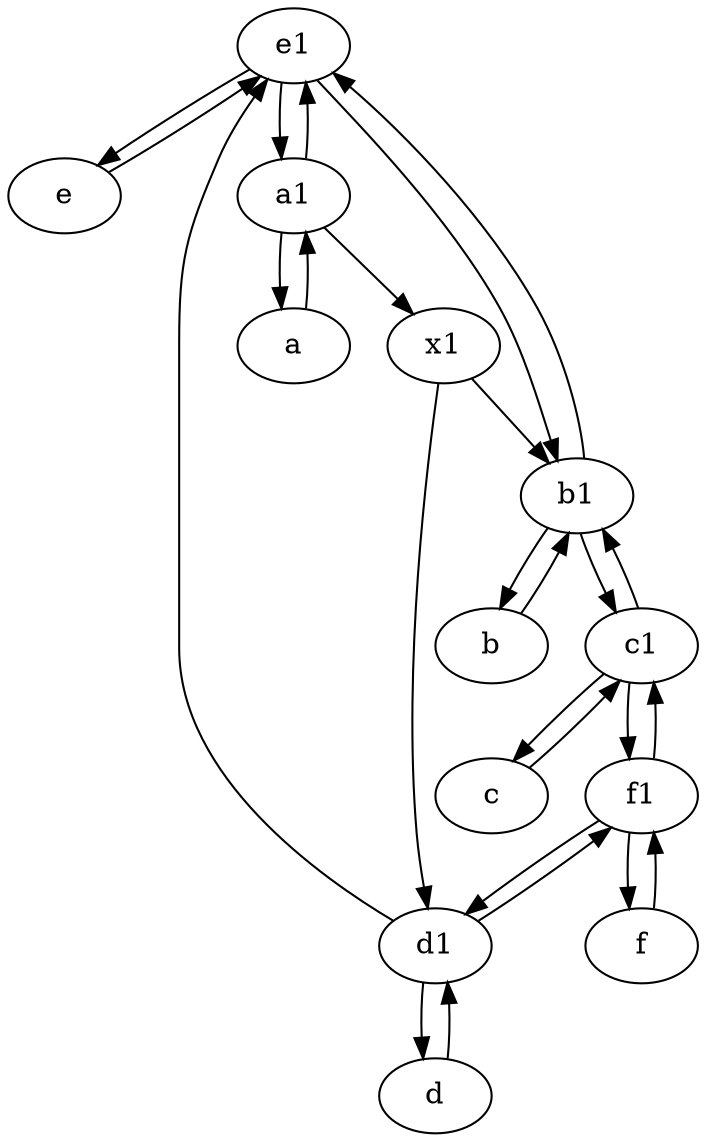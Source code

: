 digraph  {
	e1 [pos="25,45!"];
	b [pos="50,20!"];
	a [pos="40,10!"];
	x1;
	f1;
	c [pos="20,10!"];
	c1 [pos="30,15!"];
	e [pos="30,50!"];
	f [pos="15,45!"];
	a1 [pos="40,15!"];
	b1 [pos="45,20!"];
	d [pos="20,30!"];
	d1 [pos="25,30!"];
	a1 -> e1;
	x1 -> d1;
	a -> a1;
	f1 -> c1;
	c1 -> b1;
	e1 -> a1;
	x1 -> b1;
	c -> c1;
	a1 -> a;
	e -> e1;
	d1 -> d;
	c1 -> f1;
	b1 -> b;
	e1 -> e;
	f1 -> f;
	d1 -> f1;
	f1 -> d1;
	b1 -> e1;
	d1 -> e1;
	c1 -> c;
	b1 -> c1;
	e1 -> b1;
	d -> d1;
	b -> b1;
	f -> f1;
	a1 -> x1;

	}